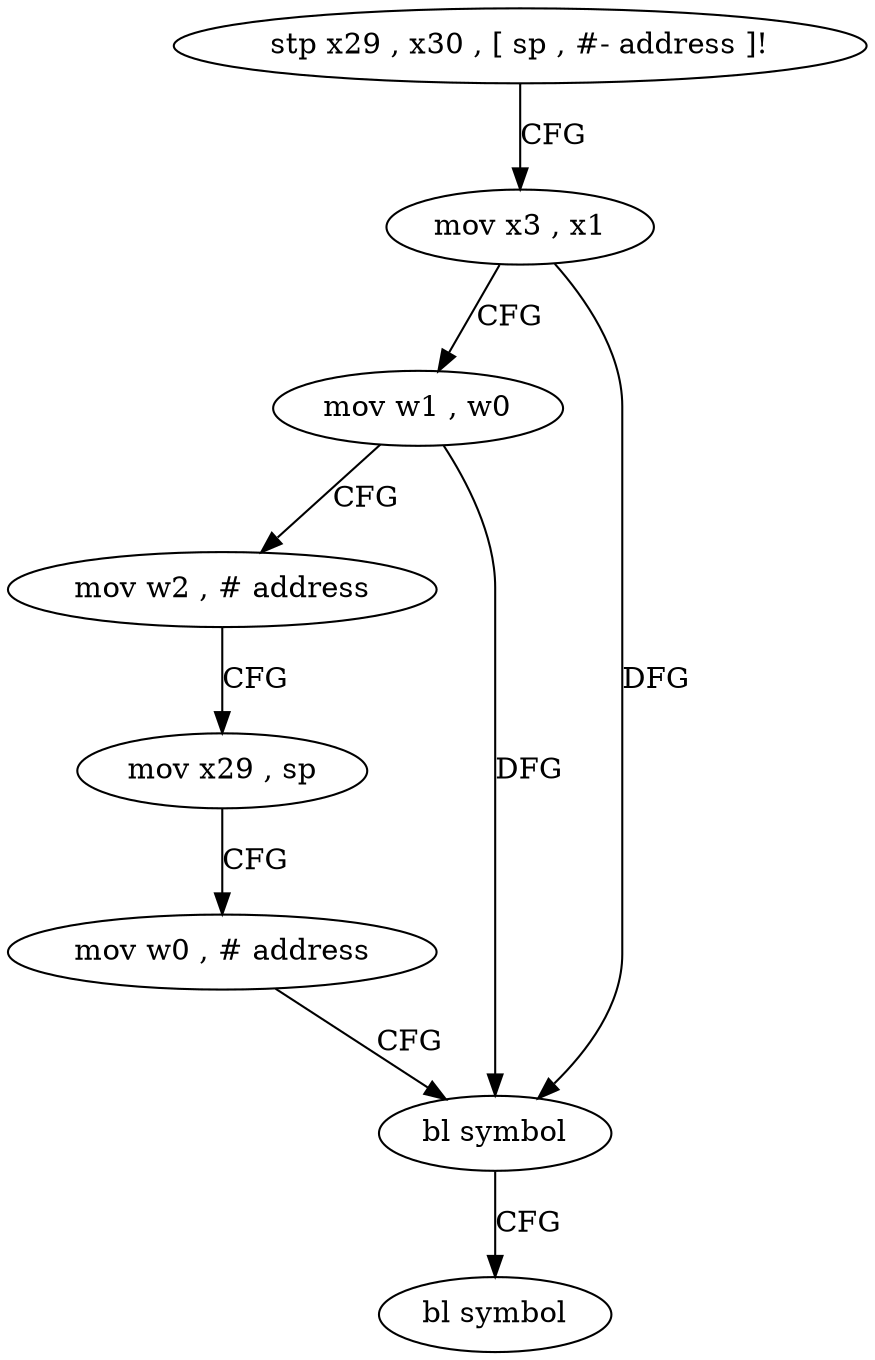 digraph "func" {
"4236120" [label = "stp x29 , x30 , [ sp , #- address ]!" ]
"4236124" [label = "mov x3 , x1" ]
"4236128" [label = "mov w1 , w0" ]
"4236132" [label = "mov w2 , # address" ]
"4236136" [label = "mov x29 , sp" ]
"4236140" [label = "mov w0 , # address" ]
"4236144" [label = "bl symbol" ]
"4236148" [label = "bl symbol" ]
"4236120" -> "4236124" [ label = "CFG" ]
"4236124" -> "4236128" [ label = "CFG" ]
"4236124" -> "4236144" [ label = "DFG" ]
"4236128" -> "4236132" [ label = "CFG" ]
"4236128" -> "4236144" [ label = "DFG" ]
"4236132" -> "4236136" [ label = "CFG" ]
"4236136" -> "4236140" [ label = "CFG" ]
"4236140" -> "4236144" [ label = "CFG" ]
"4236144" -> "4236148" [ label = "CFG" ]
}
